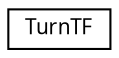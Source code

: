 digraph G
{
  edge [fontname="FreeSans.ttf",fontsize="10",labelfontname="FreeSans.ttf",labelfontsize="10"];
  node [fontname="FreeSans.ttf",fontsize="10",shape=record];
  rankdir=LR;
  Node1 [label="TurnTF",height=0.2,width=0.4,color="black", fillcolor="white", style="filled",URL="$struct_turn_t_f.html",tooltip="Структура для хранения угловых ПФ."];
}
